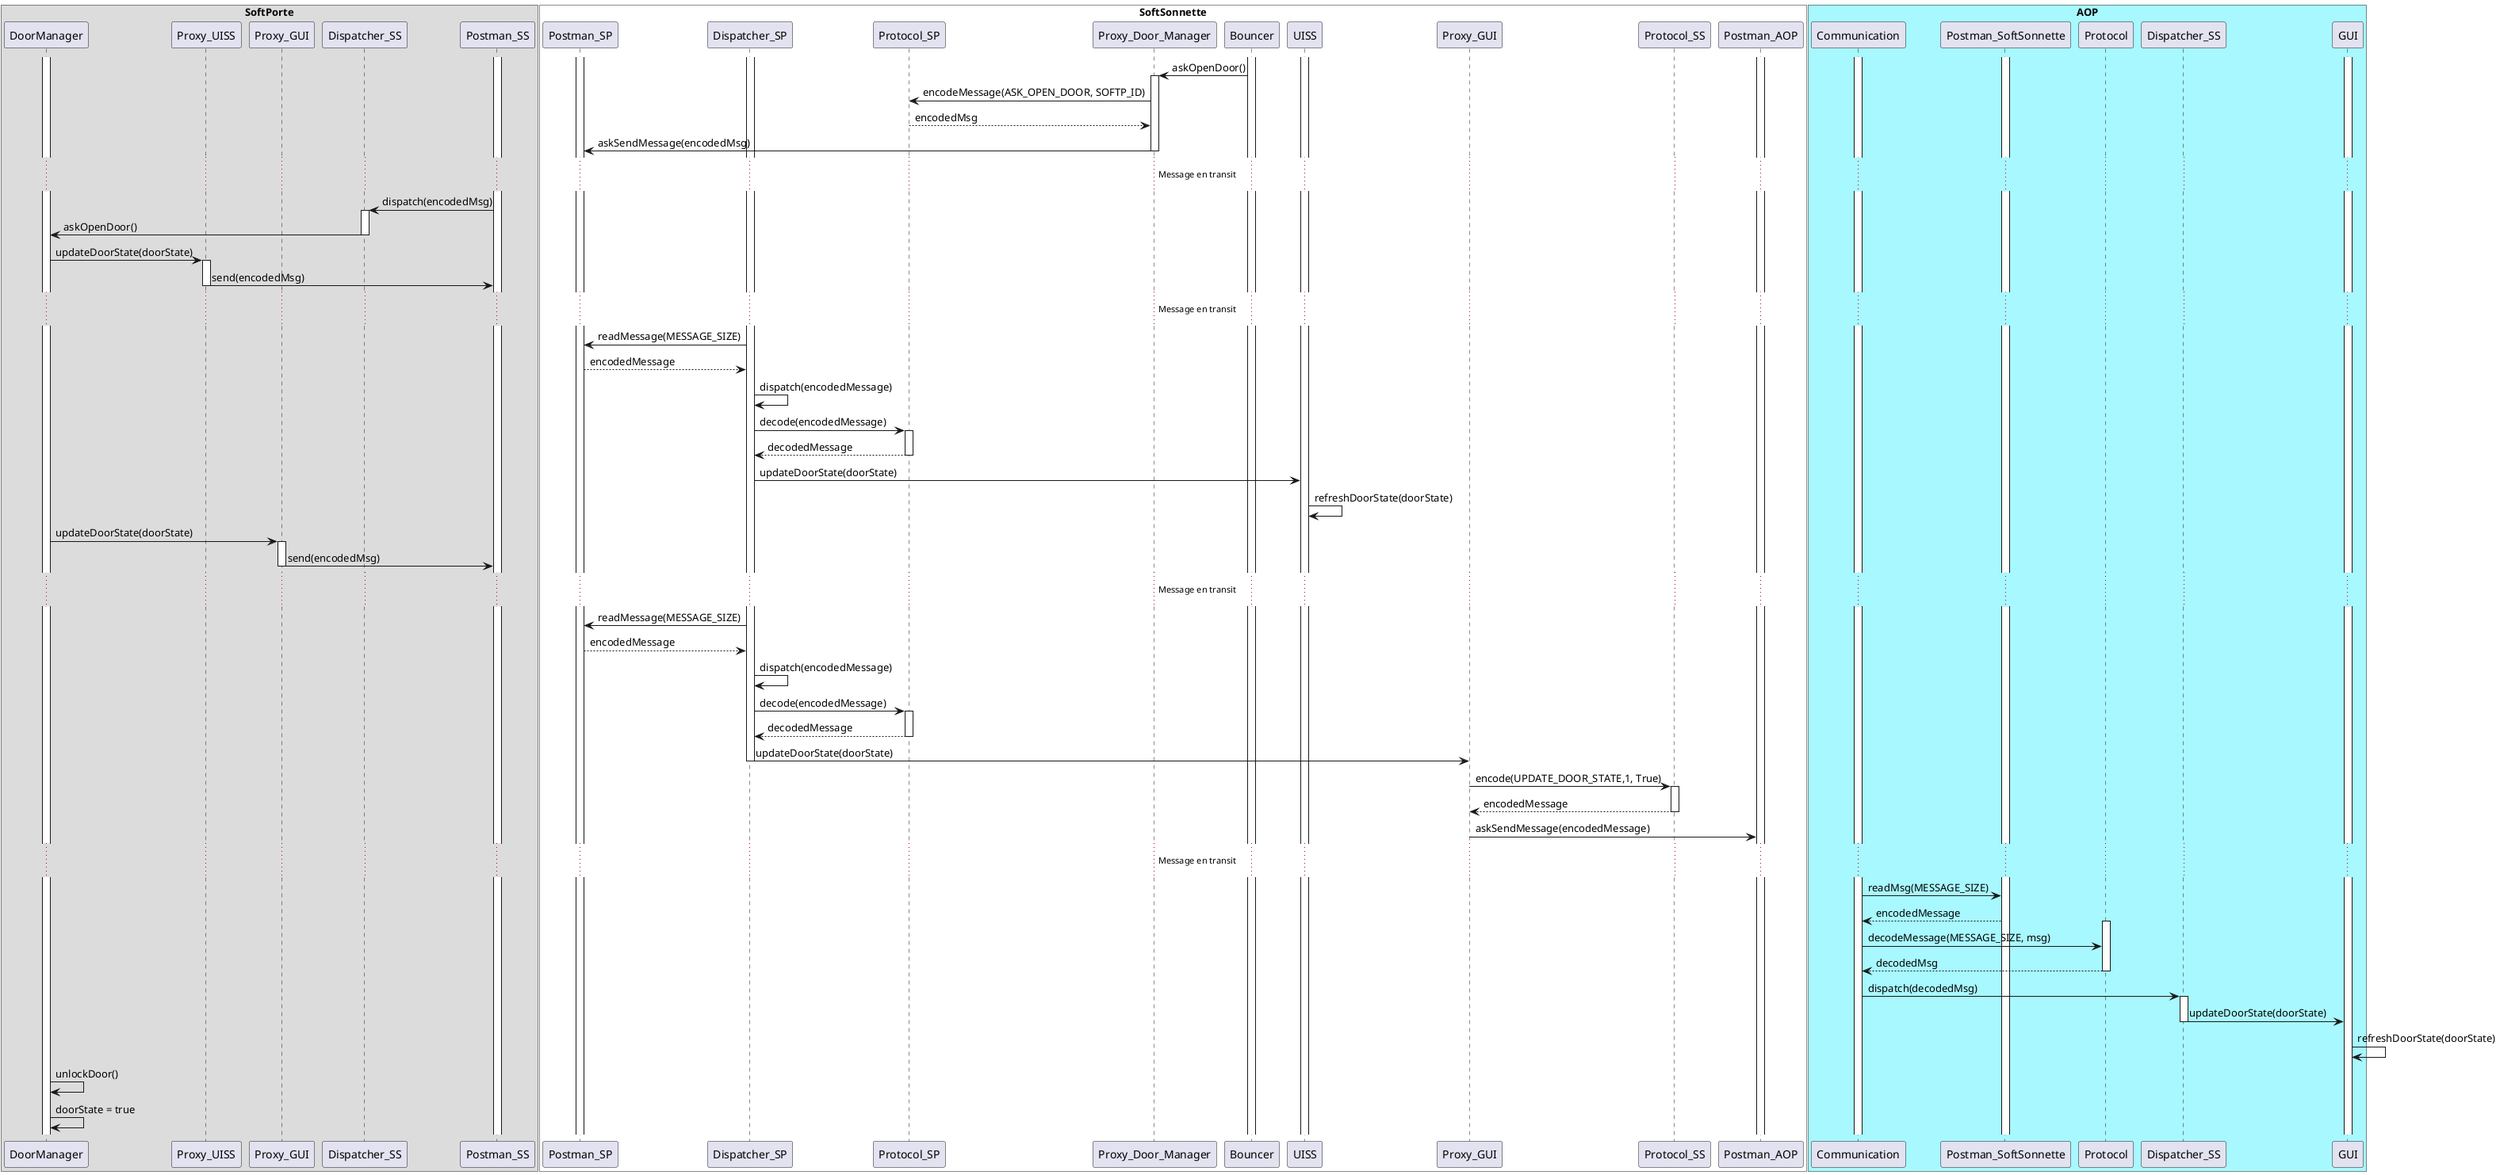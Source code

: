 @startuml 

box "SoftPorte" #dcdcdc
participant DoorManager
participant Proxy_UISS
participant Proxy_GUI_SP as "Proxy_GUI"
participant Dispatcher_SS
participant Postman_SS
end box
box "SoftSonnette" #ffffff
participant Postman_SP
participant Dispatcher_SP
participant Protocol_SP
participant Proxy_Door_Manager
participant Bouncer
participant UISS
participant Proxy_GUI_SS as "Proxy_GUI"
participant Protocol_SS
participant Postman_AOP 
end box
box "AOP" #a8f8ff
participant Communication
participant Postman_SoftSonnette
participant Protocol 
participant Dispatcher_SS_AOP as "Dispatcher_SS"
participant GUI 
end box

activate DoorManager
activate Postman_SS
activate Postman_SP
activate Dispatcher_SP
activate UISS
activate Bouncer
activate Postman_AOP
activate Communication
activate Postman_SoftSonnette
activate GUI

/'partie SoftSonnette'/
Bouncer -> Proxy_Door_Manager : askOpenDoor()
activate Proxy_Door_Manager
Proxy_Door_Manager -> Protocol_SP : encodeMessage(ASK_OPEN_DOOR, SOFTP_ID)
Protocol_SP --> Proxy_Door_Manager : encodedMsg
Proxy_Door_Manager-> Postman_SP: askSendMessage(encodedMsg)
deactivate Proxy_Door_Manager

... Message en transit ...

/'partie SoftPorte'/
Postman_SS -> Dispatcher_SS : dispatch(encodedMsg)
activate Dispatcher_SS
Dispatcher_SS -> DoorManager : askOpenDoor()
deactivate Dispatcher_SS

/'envoi de la notif UISS'/
DoorManager -> Proxy_UISS : updateDoorState(doorState)
activate Proxy_UISS
Proxy_UISS -> Postman_SS : send(encodedMsg)
deactivate Proxy_UISS

... Message en transit ...

/'partie SoftSonnette'/
/'réception de la notif SS'/
/'décodage'/
Dispatcher_SP -> Postman_SP : readMessage(MESSAGE_SIZE)
Postman_SP --> Dispatcher_SP : encodedMessage
Dispatcher_SP -> Dispatcher_SP : dispatch(encodedMessage)
Dispatcher_SP -> Protocol_SP : decode(encodedMessage)
activate Protocol_SP
Protocol_SP --> Dispatcher_SP : decodedMessage
deactivate Protocol_SP
/'Fin décodage'/

Dispatcher_SP -> UISS : updateDoorState(doorState)
UISS -> UISS : refreshDoorState(doorState)

/'partie SoftPorte'/
/'création et envoi de la notif AOP vers SoftSonnette'/
DoorManager -> Proxy_GUI_SP : updateDoorState(doorState)
activate Proxy_GUI_SP
Proxy_GUI_SP -> Postman_SS : send(encodedMsg)
deactivate Proxy_GUI_SP

... Message en transit ...

/'partie Softonnette'/
/'réception et envoi de la notif AOP vers AOP'/
/'décodage'/
Dispatcher_SP -> Postman_SP : readMessage(MESSAGE_SIZE)
Postman_SP --> Dispatcher_SP : encodedMessage
Dispatcher_SP -> Dispatcher_SP : dispatch(encodedMessage)
Dispatcher_SP -> Protocol_SP : decode(encodedMessage)
activate Protocol_SP
Protocol_SP --> Dispatcher_SP : decodedMessage
deactivate Protocol_SP
/'Fin décodage'/
Dispatcher_SP -> Proxy_GUI_SS : updateDoorState(doorState)
deactivate Dispatcher_SP
Proxy_GUI_SS -> Protocol_SS : encode(UPDATE_DOOR_STATE,1, True)
activate Protocol_SS
Protocol_SS --> Proxy_GUI_SS : encodedMessage
deactivate Protocol_SS
Proxy_GUI_SS-> Postman_AOP: askSendMessage(encodedMessage)

... Message en transit ...

/'partie AOP'/
/'réception et décodage'/
Communication -> Postman_SoftSonnette : readMsg(MESSAGE_SIZE)
/'début décodage'/
Postman_SoftSonnette --> Communication : encodedMessage
activate Protocol
Communication -> Protocol : decodeMessage(MESSAGE_SIZE, msg)
Protocol --> Communication : decodedMsg
deactivate Protocol
/'Fin du décodage'/
Communication -> Dispatcher_SS_AOP : dispatch(decodedMsg)
activate Dispatcher_SS_AOP
/'Fin du décodage'/
Dispatcher_SS_AOP -> GUI : updateDoorState(doorState)
deactivate Dispatcher_SS_AOP
GUI -> GUI : refreshDoorState(doorState)

/'ouverture de la porte'/
DoorManager -> DoorManager : unlockDoor()
DoorManager -> DoorManager : doorState = true


@enduml